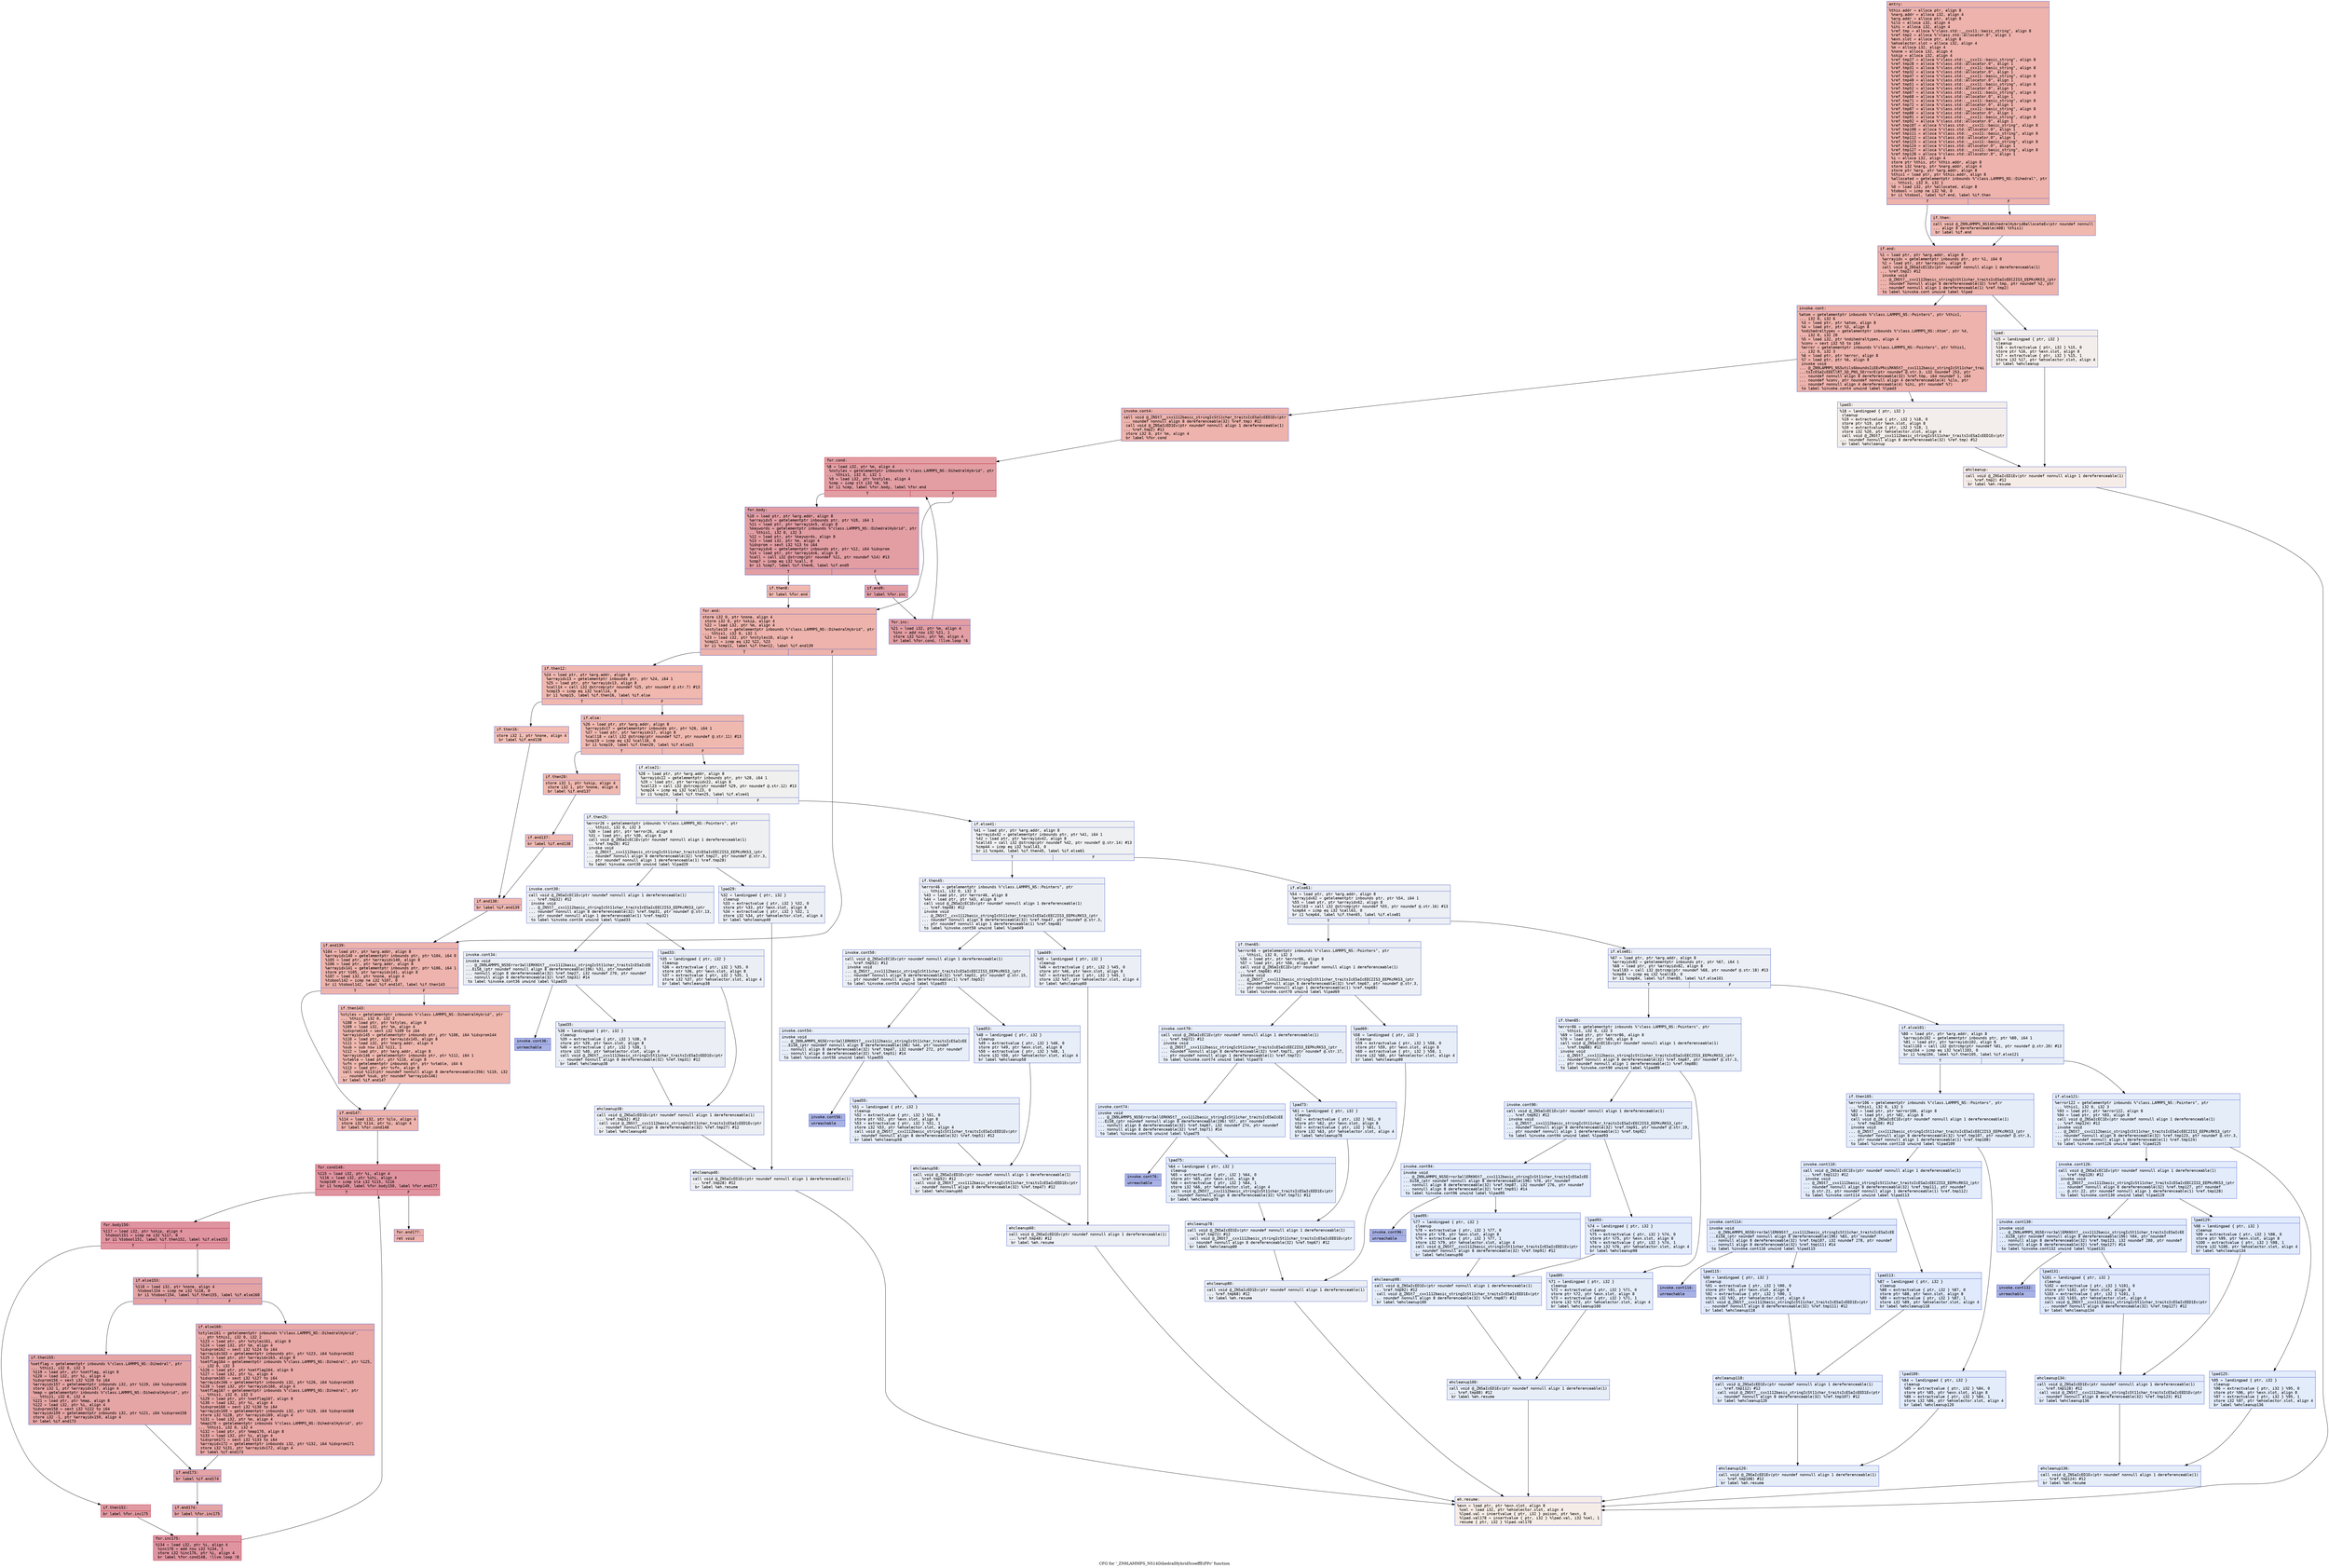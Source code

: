 digraph "CFG for '_ZN9LAMMPS_NS14DihedralHybrid5coeffEiPPc' function" {
	label="CFG for '_ZN9LAMMPS_NS14DihedralHybrid5coeffEiPPc' function";

	Node0x56273af41430 [shape=record,color="#3d50c3ff", style=filled, fillcolor="#d6524470" fontname="Courier",label="{entry:\l|  %this.addr = alloca ptr, align 8\l  %narg.addr = alloca i32, align 4\l  %arg.addr = alloca ptr, align 8\l  %ilo = alloca i32, align 4\l  %ihi = alloca i32, align 4\l  %ref.tmp = alloca %\"class.std::__cxx11::basic_string\", align 8\l  %ref.tmp2 = alloca %\"class.std::allocator.0\", align 1\l  %exn.slot = alloca ptr, align 8\l  %ehselector.slot = alloca i32, align 4\l  %m = alloca i32, align 4\l  %none = alloca i32, align 4\l  %skip = alloca i32, align 4\l  %ref.tmp27 = alloca %\"class.std::__cxx11::basic_string\", align 8\l  %ref.tmp28 = alloca %\"class.std::allocator.0\", align 1\l  %ref.tmp31 = alloca %\"class.std::__cxx11::basic_string\", align 8\l  %ref.tmp32 = alloca %\"class.std::allocator.0\", align 1\l  %ref.tmp47 = alloca %\"class.std::__cxx11::basic_string\", align 8\l  %ref.tmp48 = alloca %\"class.std::allocator.0\", align 1\l  %ref.tmp51 = alloca %\"class.std::__cxx11::basic_string\", align 8\l  %ref.tmp52 = alloca %\"class.std::allocator.0\", align 1\l  %ref.tmp67 = alloca %\"class.std::__cxx11::basic_string\", align 8\l  %ref.tmp68 = alloca %\"class.std::allocator.0\", align 1\l  %ref.tmp71 = alloca %\"class.std::__cxx11::basic_string\", align 8\l  %ref.tmp72 = alloca %\"class.std::allocator.0\", align 1\l  %ref.tmp87 = alloca %\"class.std::__cxx11::basic_string\", align 8\l  %ref.tmp88 = alloca %\"class.std::allocator.0\", align 1\l  %ref.tmp91 = alloca %\"class.std::__cxx11::basic_string\", align 8\l  %ref.tmp92 = alloca %\"class.std::allocator.0\", align 1\l  %ref.tmp107 = alloca %\"class.std::__cxx11::basic_string\", align 8\l  %ref.tmp108 = alloca %\"class.std::allocator.0\", align 1\l  %ref.tmp111 = alloca %\"class.std::__cxx11::basic_string\", align 8\l  %ref.tmp112 = alloca %\"class.std::allocator.0\", align 1\l  %ref.tmp123 = alloca %\"class.std::__cxx11::basic_string\", align 8\l  %ref.tmp124 = alloca %\"class.std::allocator.0\", align 1\l  %ref.tmp127 = alloca %\"class.std::__cxx11::basic_string\", align 8\l  %ref.tmp128 = alloca %\"class.std::allocator.0\", align 1\l  %i = alloca i32, align 4\l  store ptr %this, ptr %this.addr, align 8\l  store i32 %narg, ptr %narg.addr, align 4\l  store ptr %arg, ptr %arg.addr, align 8\l  %this1 = load ptr, ptr %this.addr, align 8\l  %allocated = getelementptr inbounds %\"class.LAMMPS_NS::Dihedral\", ptr\l... %this1, i32 0, i32 1\l  %0 = load i32, ptr %allocated, align 8\l  %tobool = icmp ne i32 %0, 0\l  br i1 %tobool, label %if.end, label %if.then\l|{<s0>T|<s1>F}}"];
	Node0x56273af41430:s0 -> Node0x56273af43370[tooltip="entry -> if.end\nProbability 62.50%" ];
	Node0x56273af41430:s1 -> Node0x56273af433e0[tooltip="entry -> if.then\nProbability 37.50%" ];
	Node0x56273af433e0 [shape=record,color="#3d50c3ff", style=filled, fillcolor="#de614d70" fontname="Courier",label="{if.then:\l|  call void @_ZN9LAMMPS_NS14DihedralHybrid8allocateEv(ptr noundef nonnull\l... align 8 dereferenceable(408) %this1)\l  br label %if.end\l}"];
	Node0x56273af433e0 -> Node0x56273af43370[tooltip="if.then -> if.end\nProbability 100.00%" ];
	Node0x56273af43370 [shape=record,color="#3d50c3ff", style=filled, fillcolor="#d6524470" fontname="Courier",label="{if.end:\l|  %1 = load ptr, ptr %arg.addr, align 8\l  %arrayidx = getelementptr inbounds ptr, ptr %1, i64 0\l  %2 = load ptr, ptr %arrayidx, align 8\l  call void @_ZNSaIcEC1Ev(ptr noundef nonnull align 1 dereferenceable(1)\l... %ref.tmp2) #12\l  invoke void\l... @_ZNSt7__cxx1112basic_stringIcSt11char_traitsIcESaIcEEC2IS3_EEPKcRKS3_(ptr\l... noundef nonnull align 8 dereferenceable(32) %ref.tmp, ptr noundef %2, ptr\l... noundef nonnull align 1 dereferenceable(1) %ref.tmp2)\l          to label %invoke.cont unwind label %lpad\l}"];
	Node0x56273af43370 -> Node0x56273af439b0[tooltip="if.end -> invoke.cont\nProbability 100.00%" ];
	Node0x56273af43370 -> Node0x56273af43a30[tooltip="if.end -> lpad\nProbability 0.00%" ];
	Node0x56273af439b0 [shape=record,color="#3d50c3ff", style=filled, fillcolor="#d6524470" fontname="Courier",label="{invoke.cont:\l|  %atom = getelementptr inbounds %\"class.LAMMPS_NS::Pointers\", ptr %this1,\l... i32 0, i32 6\l  %3 = load ptr, ptr %atom, align 8\l  %4 = load ptr, ptr %3, align 8\l  %ndihedraltypes = getelementptr inbounds %\"class.LAMMPS_NS::Atom\", ptr %4,\l... i32 0, i32 20\l  %5 = load i32, ptr %ndihedraltypes, align 4\l  %conv = sext i32 %5 to i64\l  %error = getelementptr inbounds %\"class.LAMMPS_NS::Pointers\", ptr %this1,\l... i32 0, i32 3\l  %6 = load ptr, ptr %error, align 8\l  %7 = load ptr, ptr %6, align 8\l  invoke void\l... @_ZN9LAMMPS_NS5utils6boundsIiEEvPKciRKNSt7__cxx1112basic_stringIcSt11char_trai\l...tsIcESaIcEEEllRT_SD_PNS_5ErrorE(ptr noundef @.str.3, i32 noundef 253, ptr\l... noundef nonnull align 8 dereferenceable(32) %ref.tmp, i64 noundef 1, i64\l... noundef %conv, ptr noundef nonnull align 4 dereferenceable(4) %ilo, ptr\l... noundef nonnull align 4 dereferenceable(4) %ihi, ptr noundef %7)\l          to label %invoke.cont4 unwind label %lpad3\l}"];
	Node0x56273af439b0 -> Node0x56273af43960[tooltip="invoke.cont -> invoke.cont4\nProbability 100.00%" ];
	Node0x56273af439b0 -> Node0x56273af44590[tooltip="invoke.cont -> lpad3\nProbability 0.00%" ];
	Node0x56273af43960 [shape=record,color="#3d50c3ff", style=filled, fillcolor="#d6524470" fontname="Courier",label="{invoke.cont4:\l|  call void @_ZNSt7__cxx1112basic_stringIcSt11char_traitsIcESaIcEED1Ev(ptr\l... noundef nonnull align 8 dereferenceable(32) %ref.tmp) #12\l  call void @_ZNSaIcED1Ev(ptr noundef nonnull align 1 dereferenceable(1)\l... %ref.tmp2) #12\l  store i32 0, ptr %m, align 4\l  br label %for.cond\l}"];
	Node0x56273af43960 -> Node0x56273af44cb0[tooltip="invoke.cont4 -> for.cond\nProbability 100.00%" ];
	Node0x56273af44cb0 [shape=record,color="#b70d28ff", style=filled, fillcolor="#be242e70" fontname="Courier",label="{for.cond:\l|  %8 = load i32, ptr %m, align 4\l  %nstyles = getelementptr inbounds %\"class.LAMMPS_NS::DihedralHybrid\", ptr\l... %this1, i32 0, i32 1\l  %9 = load i32, ptr %nstyles, align 4\l  %cmp = icmp slt i32 %8, %9\l  br i1 %cmp, label %for.body, label %for.end\l|{<s0>T|<s1>F}}"];
	Node0x56273af44cb0:s0 -> Node0x56273af44ed0[tooltip="for.cond -> for.body\nProbability 96.88%" ];
	Node0x56273af44cb0:s1 -> Node0x56273af44f50[tooltip="for.cond -> for.end\nProbability 3.12%" ];
	Node0x56273af44ed0 [shape=record,color="#3d50c3ff", style=filled, fillcolor="#be242e70" fontname="Courier",label="{for.body:\l|  %10 = load ptr, ptr %arg.addr, align 8\l  %arrayidx5 = getelementptr inbounds ptr, ptr %10, i64 1\l  %11 = load ptr, ptr %arrayidx5, align 8\l  %keywords = getelementptr inbounds %\"class.LAMMPS_NS::DihedralHybrid\", ptr\l... %this1, i32 0, i32 3\l  %12 = load ptr, ptr %keywords, align 8\l  %13 = load i32, ptr %m, align 4\l  %idxprom = sext i32 %13 to i64\l  %arrayidx6 = getelementptr inbounds ptr, ptr %12, i64 %idxprom\l  %14 = load ptr, ptr %arrayidx6, align 8\l  %call = call i32 @strcmp(ptr noundef %11, ptr noundef %14) #13\l  %cmp7 = icmp eq i32 %call, 0\l  br i1 %cmp7, label %if.then8, label %if.end9\l|{<s0>T|<s1>F}}"];
	Node0x56273af44ed0:s0 -> Node0x56273af45810[tooltip="for.body -> if.then8\nProbability 3.12%" ];
	Node0x56273af44ed0:s1 -> Node0x56273af45890[tooltip="for.body -> if.end9\nProbability 96.88%" ];
	Node0x56273af45810 [shape=record,color="#3d50c3ff", style=filled, fillcolor="#dc5d4a70" fontname="Courier",label="{if.then8:\l|  br label %for.end\l}"];
	Node0x56273af45810 -> Node0x56273af44f50[tooltip="if.then8 -> for.end\nProbability 100.00%" ];
	Node0x56273af43a30 [shape=record,color="#3d50c3ff", style=filled, fillcolor="#e5d8d170" fontname="Courier",label="{lpad:\l|  %15 = landingpad \{ ptr, i32 \}\l          cleanup\l  %16 = extractvalue \{ ptr, i32 \} %15, 0\l  store ptr %16, ptr %exn.slot, align 8\l  %17 = extractvalue \{ ptr, i32 \} %15, 1\l  store i32 %17, ptr %ehselector.slot, align 4\l  br label %ehcleanup\l}"];
	Node0x56273af43a30 -> Node0x56273af45d30[tooltip="lpad -> ehcleanup\nProbability 100.00%" ];
	Node0x56273af44590 [shape=record,color="#3d50c3ff", style=filled, fillcolor="#e5d8d170" fontname="Courier",label="{lpad3:\l|  %18 = landingpad \{ ptr, i32 \}\l          cleanup\l  %19 = extractvalue \{ ptr, i32 \} %18, 0\l  store ptr %19, ptr %exn.slot, align 8\l  %20 = extractvalue \{ ptr, i32 \} %18, 1\l  store i32 %20, ptr %ehselector.slot, align 4\l  call void @_ZNSt7__cxx1112basic_stringIcSt11char_traitsIcESaIcEED1Ev(ptr\l... noundef nonnull align 8 dereferenceable(32) %ref.tmp) #12\l  br label %ehcleanup\l}"];
	Node0x56273af44590 -> Node0x56273af45d30[tooltip="lpad3 -> ehcleanup\nProbability 100.00%" ];
	Node0x56273af45d30 [shape=record,color="#3d50c3ff", style=filled, fillcolor="#ead5c970" fontname="Courier",label="{ehcleanup:\l|  call void @_ZNSaIcED1Ev(ptr noundef nonnull align 1 dereferenceable(1)\l... %ref.tmp2) #12\l  br label %eh.resume\l}"];
	Node0x56273af45d30 -> Node0x56273af46350[tooltip="ehcleanup -> eh.resume\nProbability 100.00%" ];
	Node0x56273af45890 [shape=record,color="#3d50c3ff", style=filled, fillcolor="#be242e70" fontname="Courier",label="{if.end9:\l|  br label %for.inc\l}"];
	Node0x56273af45890 -> Node0x56273af46410[tooltip="if.end9 -> for.inc\nProbability 100.00%" ];
	Node0x56273af46410 [shape=record,color="#3d50c3ff", style=filled, fillcolor="#be242e70" fontname="Courier",label="{for.inc:\l|  %21 = load i32, ptr %m, align 4\l  %inc = add nsw i32 %21, 1\l  store i32 %inc, ptr %m, align 4\l  br label %for.cond, !llvm.loop !6\l}"];
	Node0x56273af46410 -> Node0x56273af44cb0[tooltip="for.inc -> for.cond\nProbability 100.00%" ];
	Node0x56273af44f50 [shape=record,color="#3d50c3ff", style=filled, fillcolor="#d6524470" fontname="Courier",label="{for.end:\l|  store i32 0, ptr %none, align 4\l  store i32 0, ptr %skip, align 4\l  %22 = load i32, ptr %m, align 4\l  %nstyles10 = getelementptr inbounds %\"class.LAMMPS_NS::DihedralHybrid\", ptr\l... %this1, i32 0, i32 1\l  %23 = load i32, ptr %nstyles10, align 4\l  %cmp11 = icmp eq i32 %22, %23\l  br i1 %cmp11, label %if.then12, label %if.end139\l|{<s0>T|<s1>F}}"];
	Node0x56273af44f50:s0 -> Node0x56273af46b80[tooltip="for.end -> if.then12\nProbability 50.00%" ];
	Node0x56273af44f50:s1 -> Node0x56273af46c00[tooltip="for.end -> if.end139\nProbability 50.00%" ];
	Node0x56273af46b80 [shape=record,color="#3d50c3ff", style=filled, fillcolor="#dc5d4a70" fontname="Courier",label="{if.then12:\l|  %24 = load ptr, ptr %arg.addr, align 8\l  %arrayidx13 = getelementptr inbounds ptr, ptr %24, i64 1\l  %25 = load ptr, ptr %arrayidx13, align 8\l  %call14 = call i32 @strcmp(ptr noundef %25, ptr noundef @.str.7) #13\l  %cmp15 = icmp eq i32 %call14, 0\l  br i1 %cmp15, label %if.then16, label %if.else\l|{<s0>T|<s1>F}}"];
	Node0x56273af46b80:s0 -> Node0x56273af47100[tooltip="if.then12 -> if.then16\nProbability 37.50%" ];
	Node0x56273af46b80:s1 -> Node0x56273af47180[tooltip="if.then12 -> if.else\nProbability 62.50%" ];
	Node0x56273af47100 [shape=record,color="#3d50c3ff", style=filled, fillcolor="#e36c5570" fontname="Courier",label="{if.then16:\l|  store i32 1, ptr %none, align 4\l  br label %if.end138\l}"];
	Node0x56273af47100 -> Node0x56273af473a0[tooltip="if.then16 -> if.end138\nProbability 100.00%" ];
	Node0x56273af47180 [shape=record,color="#3d50c3ff", style=filled, fillcolor="#de614d70" fontname="Courier",label="{if.else:\l|  %26 = load ptr, ptr %arg.addr, align 8\l  %arrayidx17 = getelementptr inbounds ptr, ptr %26, i64 1\l  %27 = load ptr, ptr %arrayidx17, align 8\l  %call18 = call i32 @strcmp(ptr noundef %27, ptr noundef @.str.11) #13\l  %cmp19 = icmp eq i32 %call18, 0\l  br i1 %cmp19, label %if.then20, label %if.else21\l|{<s0>T|<s1>F}}"];
	Node0x56273af47180:s0 -> Node0x56273af47860[tooltip="if.else -> if.then20\nProbability 100.00%" ];
	Node0x56273af47180:s1 -> Node0x56273af478e0[tooltip="if.else -> if.else21\nProbability 0.00%" ];
	Node0x56273af47860 [shape=record,color="#3d50c3ff", style=filled, fillcolor="#de614d70" fontname="Courier",label="{if.then20:\l|  store i32 1, ptr %skip, align 4\l  store i32 1, ptr %none, align 4\l  br label %if.end137\l}"];
	Node0x56273af47860 -> Node0x56273af47bb0[tooltip="if.then20 -> if.end137\nProbability 100.00%" ];
	Node0x56273af478e0 [shape=record,color="#3d50c3ff", style=filled, fillcolor="#dedcdb70" fontname="Courier",label="{if.else21:\l|  %28 = load ptr, ptr %arg.addr, align 8\l  %arrayidx22 = getelementptr inbounds ptr, ptr %28, i64 1\l  %29 = load ptr, ptr %arrayidx22, align 8\l  %call23 = call i32 @strcmp(ptr noundef %29, ptr noundef @.str.12) #13\l  %cmp24 = icmp eq i32 %call23, 0\l  br i1 %cmp24, label %if.then25, label %if.else41\l|{<s0>T|<s1>F}}"];
	Node0x56273af478e0:s0 -> Node0x56273af48070[tooltip="if.else21 -> if.then25\nProbability 50.00%" ];
	Node0x56273af478e0:s1 -> Node0x56273af480f0[tooltip="if.else21 -> if.else41\nProbability 50.00%" ];
	Node0x56273af48070 [shape=record,color="#3d50c3ff", style=filled, fillcolor="#d9dce170" fontname="Courier",label="{if.then25:\l|  %error26 = getelementptr inbounds %\"class.LAMMPS_NS::Pointers\", ptr\l... %this1, i32 0, i32 3\l  %30 = load ptr, ptr %error26, align 8\l  %31 = load ptr, ptr %30, align 8\l  call void @_ZNSaIcEC1Ev(ptr noundef nonnull align 1 dereferenceable(1)\l... %ref.tmp28) #12\l  invoke void\l... @_ZNSt7__cxx1112basic_stringIcSt11char_traitsIcESaIcEEC2IS3_EEPKcRKS3_(ptr\l... noundef nonnull align 8 dereferenceable(32) %ref.tmp27, ptr noundef @.str.3,\l... ptr noundef nonnull align 1 dereferenceable(1) %ref.tmp28)\l          to label %invoke.cont30 unwind label %lpad29\l}"];
	Node0x56273af48070 -> Node0x56273af485e0[tooltip="if.then25 -> invoke.cont30\nProbability 50.00%" ];
	Node0x56273af48070 -> Node0x56273af48660[tooltip="if.then25 -> lpad29\nProbability 50.00%" ];
	Node0x56273af485e0 [shape=record,color="#3d50c3ff", style=filled, fillcolor="#d4dbe670" fontname="Courier",label="{invoke.cont30:\l|  call void @_ZNSaIcEC1Ev(ptr noundef nonnull align 1 dereferenceable(1)\l... %ref.tmp32) #12\l  invoke void\l... @_ZNSt7__cxx1112basic_stringIcSt11char_traitsIcESaIcEEC2IS3_EEPKcRKS3_(ptr\l... noundef nonnull align 8 dereferenceable(32) %ref.tmp31, ptr noundef @.str.13,\l... ptr noundef nonnull align 1 dereferenceable(1) %ref.tmp32)\l          to label %invoke.cont34 unwind label %lpad33\l}"];
	Node0x56273af485e0 -> Node0x56273af489e0[tooltip="invoke.cont30 -> invoke.cont34\nProbability 50.00%" ];
	Node0x56273af485e0 -> Node0x56273af43a80[tooltip="invoke.cont30 -> lpad33\nProbability 50.00%" ];
	Node0x56273af489e0 [shape=record,color="#3d50c3ff", style=filled, fillcolor="#d1dae970" fontname="Courier",label="{invoke.cont34:\l|  invoke void\l... @_ZN9LAMMPS_NS5Error3allERKNSt7__cxx1112basic_stringIcSt11char_traitsIcESaIcEE\l...EiS8_(ptr noundef nonnull align 8 dereferenceable(196) %31, ptr noundef\l... nonnull align 8 dereferenceable(32) %ref.tmp27, i32 noundef 270, ptr noundef\l... nonnull align 8 dereferenceable(32) %ref.tmp31) #14\l          to label %invoke.cont36 unwind label %lpad35\l}"];
	Node0x56273af489e0 -> Node0x56273af48990[tooltip="invoke.cont34 -> invoke.cont36\nProbability 0.00%" ];
	Node0x56273af489e0 -> Node0x56273af43da0[tooltip="invoke.cont34 -> lpad35\nProbability 100.00%" ];
	Node0x56273af48990 [shape=record,color="#3d50c3ff", style=filled, fillcolor="#3d50c370" fontname="Courier",label="{invoke.cont36:\l|  unreachable\l}"];
	Node0x56273af48660 [shape=record,color="#3d50c3ff", style=filled, fillcolor="#d4dbe670" fontname="Courier",label="{lpad29:\l|  %32 = landingpad \{ ptr, i32 \}\l          cleanup\l  %33 = extractvalue \{ ptr, i32 \} %32, 0\l  store ptr %33, ptr %exn.slot, align 8\l  %34 = extractvalue \{ ptr, i32 \} %32, 1\l  store i32 %34, ptr %ehselector.slot, align 4\l  br label %ehcleanup40\l}"];
	Node0x56273af48660 -> Node0x56273af49950[tooltip="lpad29 -> ehcleanup40\nProbability 100.00%" ];
	Node0x56273af43a80 [shape=record,color="#3d50c3ff", style=filled, fillcolor="#d1dae970" fontname="Courier",label="{lpad33:\l|  %35 = landingpad \{ ptr, i32 \}\l          cleanup\l  %36 = extractvalue \{ ptr, i32 \} %35, 0\l  store ptr %36, ptr %exn.slot, align 8\l  %37 = extractvalue \{ ptr, i32 \} %35, 1\l  store i32 %37, ptr %ehselector.slot, align 4\l  br label %ehcleanup38\l}"];
	Node0x56273af43a80 -> Node0x56273af49c70[tooltip="lpad33 -> ehcleanup38\nProbability 100.00%" ];
	Node0x56273af43da0 [shape=record,color="#3d50c3ff", style=filled, fillcolor="#d1dae970" fontname="Courier",label="{lpad35:\l|  %38 = landingpad \{ ptr, i32 \}\l          cleanup\l  %39 = extractvalue \{ ptr, i32 \} %38, 0\l  store ptr %39, ptr %exn.slot, align 8\l  %40 = extractvalue \{ ptr, i32 \} %38, 1\l  store i32 %40, ptr %ehselector.slot, align 4\l  call void @_ZNSt7__cxx1112basic_stringIcSt11char_traitsIcESaIcEED1Ev(ptr\l... noundef nonnull align 8 dereferenceable(32) %ref.tmp31) #12\l  br label %ehcleanup38\l}"];
	Node0x56273af43da0 -> Node0x56273af49c70[tooltip="lpad35 -> ehcleanup38\nProbability 100.00%" ];
	Node0x56273af49c70 [shape=record,color="#3d50c3ff", style=filled, fillcolor="#d4dbe670" fontname="Courier",label="{ehcleanup38:\l|  call void @_ZNSaIcED1Ev(ptr noundef nonnull align 1 dereferenceable(1)\l... %ref.tmp32) #12\l  call void @_ZNSt7__cxx1112basic_stringIcSt11char_traitsIcESaIcEED1Ev(ptr\l... noundef nonnull align 8 dereferenceable(32) %ref.tmp27) #12\l  br label %ehcleanup40\l}"];
	Node0x56273af49c70 -> Node0x56273af49950[tooltip="ehcleanup38 -> ehcleanup40\nProbability 100.00%" ];
	Node0x56273af49950 [shape=record,color="#3d50c3ff", style=filled, fillcolor="#d9dce170" fontname="Courier",label="{ehcleanup40:\l|  call void @_ZNSaIcED1Ev(ptr noundef nonnull align 1 dereferenceable(1)\l... %ref.tmp28) #12\l  br label %eh.resume\l}"];
	Node0x56273af49950 -> Node0x56273af46350[tooltip="ehcleanup40 -> eh.resume\nProbability 100.00%" ];
	Node0x56273af480f0 [shape=record,color="#3d50c3ff", style=filled, fillcolor="#d9dce170" fontname="Courier",label="{if.else41:\l|  %41 = load ptr, ptr %arg.addr, align 8\l  %arrayidx42 = getelementptr inbounds ptr, ptr %41, i64 1\l  %42 = load ptr, ptr %arrayidx42, align 8\l  %call43 = call i32 @strcmp(ptr noundef %42, ptr noundef @.str.14) #13\l  %cmp44 = icmp eq i32 %call43, 0\l  br i1 %cmp44, label %if.then45, label %if.else61\l|{<s0>T|<s1>F}}"];
	Node0x56273af480f0:s0 -> Node0x56273af4a940[tooltip="if.else41 -> if.then45\nProbability 50.00%" ];
	Node0x56273af480f0:s1 -> Node0x56273af4a9c0[tooltip="if.else41 -> if.else61\nProbability 50.00%" ];
	Node0x56273af4a940 [shape=record,color="#3d50c3ff", style=filled, fillcolor="#d4dbe670" fontname="Courier",label="{if.then45:\l|  %error46 = getelementptr inbounds %\"class.LAMMPS_NS::Pointers\", ptr\l... %this1, i32 0, i32 3\l  %43 = load ptr, ptr %error46, align 8\l  %44 = load ptr, ptr %43, align 8\l  call void @_ZNSaIcEC1Ev(ptr noundef nonnull align 1 dereferenceable(1)\l... %ref.tmp48) #12\l  invoke void\l... @_ZNSt7__cxx1112basic_stringIcSt11char_traitsIcESaIcEEC2IS3_EEPKcRKS3_(ptr\l... noundef nonnull align 8 dereferenceable(32) %ref.tmp47, ptr noundef @.str.3,\l... ptr noundef nonnull align 1 dereferenceable(1) %ref.tmp48)\l          to label %invoke.cont50 unwind label %lpad49\l}"];
	Node0x56273af4a940 -> Node0x56273af4ae50[tooltip="if.then45 -> invoke.cont50\nProbability 50.00%" ];
	Node0x56273af4a940 -> Node0x56273af4aed0[tooltip="if.then45 -> lpad49\nProbability 50.00%" ];
	Node0x56273af4ae50 [shape=record,color="#3d50c3ff", style=filled, fillcolor="#d1dae970" fontname="Courier",label="{invoke.cont50:\l|  call void @_ZNSaIcEC1Ev(ptr noundef nonnull align 1 dereferenceable(1)\l... %ref.tmp52) #12\l  invoke void\l... @_ZNSt7__cxx1112basic_stringIcSt11char_traitsIcESaIcEEC2IS3_EEPKcRKS3_(ptr\l... noundef nonnull align 8 dereferenceable(32) %ref.tmp51, ptr noundef @.str.15,\l... ptr noundef nonnull align 1 dereferenceable(1) %ref.tmp52)\l          to label %invoke.cont54 unwind label %lpad53\l}"];
	Node0x56273af4ae50 -> Node0x56273af4b1f0[tooltip="invoke.cont50 -> invoke.cont54\nProbability 50.00%" ];
	Node0x56273af4ae50 -> Node0x56273af4b240[tooltip="invoke.cont50 -> lpad53\nProbability 50.00%" ];
	Node0x56273af4b1f0 [shape=record,color="#3d50c3ff", style=filled, fillcolor="#cbd8ee70" fontname="Courier",label="{invoke.cont54:\l|  invoke void\l... @_ZN9LAMMPS_NS5Error3allERKNSt7__cxx1112basic_stringIcSt11char_traitsIcESaIcEE\l...EiS8_(ptr noundef nonnull align 8 dereferenceable(196) %44, ptr noundef\l... nonnull align 8 dereferenceable(32) %ref.tmp47, i32 noundef 272, ptr noundef\l... nonnull align 8 dereferenceable(32) %ref.tmp51) #14\l          to label %invoke.cont56 unwind label %lpad55\l}"];
	Node0x56273af4b1f0 -> Node0x56273af4b1a0[tooltip="invoke.cont54 -> invoke.cont56\nProbability 0.00%" ];
	Node0x56273af4b1f0 -> Node0x56273af4b500[tooltip="invoke.cont54 -> lpad55\nProbability 100.00%" ];
	Node0x56273af4b1a0 [shape=record,color="#3d50c3ff", style=filled, fillcolor="#3d50c370" fontname="Courier",label="{invoke.cont56:\l|  unreachable\l}"];
	Node0x56273af4aed0 [shape=record,color="#3d50c3ff", style=filled, fillcolor="#d1dae970" fontname="Courier",label="{lpad49:\l|  %45 = landingpad \{ ptr, i32 \}\l          cleanup\l  %46 = extractvalue \{ ptr, i32 \} %45, 0\l  store ptr %46, ptr %exn.slot, align 8\l  %47 = extractvalue \{ ptr, i32 \} %45, 1\l  store i32 %47, ptr %ehselector.slot, align 4\l  br label %ehcleanup60\l}"];
	Node0x56273af4aed0 -> Node0x56273af4c2d0[tooltip="lpad49 -> ehcleanup60\nProbability 100.00%" ];
	Node0x56273af4b240 [shape=record,color="#3d50c3ff", style=filled, fillcolor="#cbd8ee70" fontname="Courier",label="{lpad53:\l|  %48 = landingpad \{ ptr, i32 \}\l          cleanup\l  %49 = extractvalue \{ ptr, i32 \} %48, 0\l  store ptr %49, ptr %exn.slot, align 8\l  %50 = extractvalue \{ ptr, i32 \} %48, 1\l  store i32 %50, ptr %ehselector.slot, align 4\l  br label %ehcleanup58\l}"];
	Node0x56273af4b240 -> Node0x56273af4c620[tooltip="lpad53 -> ehcleanup58\nProbability 100.00%" ];
	Node0x56273af4b500 [shape=record,color="#3d50c3ff", style=filled, fillcolor="#cbd8ee70" fontname="Courier",label="{lpad55:\l|  %51 = landingpad \{ ptr, i32 \}\l          cleanup\l  %52 = extractvalue \{ ptr, i32 \} %51, 0\l  store ptr %52, ptr %exn.slot, align 8\l  %53 = extractvalue \{ ptr, i32 \} %51, 1\l  store i32 %53, ptr %ehselector.slot, align 4\l  call void @_ZNSt7__cxx1112basic_stringIcSt11char_traitsIcESaIcEED1Ev(ptr\l... noundef nonnull align 8 dereferenceable(32) %ref.tmp51) #12\l  br label %ehcleanup58\l}"];
	Node0x56273af4b500 -> Node0x56273af4c620[tooltip="lpad55 -> ehcleanup58\nProbability 100.00%" ];
	Node0x56273af4c620 [shape=record,color="#3d50c3ff", style=filled, fillcolor="#d1dae970" fontname="Courier",label="{ehcleanup58:\l|  call void @_ZNSaIcED1Ev(ptr noundef nonnull align 1 dereferenceable(1)\l... %ref.tmp52) #12\l  call void @_ZNSt7__cxx1112basic_stringIcSt11char_traitsIcESaIcEED1Ev(ptr\l... noundef nonnull align 8 dereferenceable(32) %ref.tmp47) #12\l  br label %ehcleanup60\l}"];
	Node0x56273af4c620 -> Node0x56273af4c2d0[tooltip="ehcleanup58 -> ehcleanup60\nProbability 100.00%" ];
	Node0x56273af4c2d0 [shape=record,color="#3d50c3ff", style=filled, fillcolor="#d4dbe670" fontname="Courier",label="{ehcleanup60:\l|  call void @_ZNSaIcED1Ev(ptr noundef nonnull align 1 dereferenceable(1)\l... %ref.tmp48) #12\l  br label %eh.resume\l}"];
	Node0x56273af4c2d0 -> Node0x56273af46350[tooltip="ehcleanup60 -> eh.resume\nProbability 100.00%" ];
	Node0x56273af4a9c0 [shape=record,color="#3d50c3ff", style=filled, fillcolor="#d4dbe670" fontname="Courier",label="{if.else61:\l|  %54 = load ptr, ptr %arg.addr, align 8\l  %arrayidx62 = getelementptr inbounds ptr, ptr %54, i64 1\l  %55 = load ptr, ptr %arrayidx62, align 8\l  %call63 = call i32 @strcmp(ptr noundef %55, ptr noundef @.str.16) #13\l  %cmp64 = icmp eq i32 %call63, 0\l  br i1 %cmp64, label %if.then65, label %if.else81\l|{<s0>T|<s1>F}}"];
	Node0x56273af4a9c0:s0 -> Node0x56273af4d2c0[tooltip="if.else61 -> if.then65\nProbability 50.00%" ];
	Node0x56273af4a9c0:s1 -> Node0x56273af4d340[tooltip="if.else61 -> if.else81\nProbability 50.00%" ];
	Node0x56273af4d2c0 [shape=record,color="#3d50c3ff", style=filled, fillcolor="#d1dae970" fontname="Courier",label="{if.then65:\l|  %error66 = getelementptr inbounds %\"class.LAMMPS_NS::Pointers\", ptr\l... %this1, i32 0, i32 3\l  %56 = load ptr, ptr %error66, align 8\l  %57 = load ptr, ptr %56, align 8\l  call void @_ZNSaIcEC1Ev(ptr noundef nonnull align 1 dereferenceable(1)\l... %ref.tmp68) #12\l  invoke void\l... @_ZNSt7__cxx1112basic_stringIcSt11char_traitsIcESaIcEEC2IS3_EEPKcRKS3_(ptr\l... noundef nonnull align 8 dereferenceable(32) %ref.tmp67, ptr noundef @.str.3,\l... ptr noundef nonnull align 1 dereferenceable(1) %ref.tmp68)\l          to label %invoke.cont70 unwind label %lpad69\l}"];
	Node0x56273af4d2c0 -> Node0x56273af4d7d0[tooltip="if.then65 -> invoke.cont70\nProbability 50.00%" ];
	Node0x56273af4d2c0 -> Node0x56273af4d850[tooltip="if.then65 -> lpad69\nProbability 50.00%" ];
	Node0x56273af4d7d0 [shape=record,color="#3d50c3ff", style=filled, fillcolor="#cbd8ee70" fontname="Courier",label="{invoke.cont70:\l|  call void @_ZNSaIcEC1Ev(ptr noundef nonnull align 1 dereferenceable(1)\l... %ref.tmp72) #12\l  invoke void\l... @_ZNSt7__cxx1112basic_stringIcSt11char_traitsIcESaIcEEC2IS3_EEPKcRKS3_(ptr\l... noundef nonnull align 8 dereferenceable(32) %ref.tmp71, ptr noundef @.str.17,\l... ptr noundef nonnull align 1 dereferenceable(1) %ref.tmp72)\l          to label %invoke.cont74 unwind label %lpad73\l}"];
	Node0x56273af4d7d0 -> Node0x56273af4db70[tooltip="invoke.cont70 -> invoke.cont74\nProbability 50.00%" ];
	Node0x56273af4d7d0 -> Node0x56273af4dbc0[tooltip="invoke.cont70 -> lpad73\nProbability 50.00%" ];
	Node0x56273af4db70 [shape=record,color="#3d50c3ff", style=filled, fillcolor="#c5d6f270" fontname="Courier",label="{invoke.cont74:\l|  invoke void\l... @_ZN9LAMMPS_NS5Error3allERKNSt7__cxx1112basic_stringIcSt11char_traitsIcESaIcEE\l...EiS8_(ptr noundef nonnull align 8 dereferenceable(196) %57, ptr noundef\l... nonnull align 8 dereferenceable(32) %ref.tmp67, i32 noundef 274, ptr noundef\l... nonnull align 8 dereferenceable(32) %ref.tmp71) #14\l          to label %invoke.cont76 unwind label %lpad75\l}"];
	Node0x56273af4db70 -> Node0x56273af4db20[tooltip="invoke.cont74 -> invoke.cont76\nProbability 0.00%" ];
	Node0x56273af4db70 -> Node0x56273af4de80[tooltip="invoke.cont74 -> lpad75\nProbability 100.00%" ];
	Node0x56273af4db20 [shape=record,color="#3d50c3ff", style=filled, fillcolor="#3d50c370" fontname="Courier",label="{invoke.cont76:\l|  unreachable\l}"];
	Node0x56273af4d850 [shape=record,color="#3d50c3ff", style=filled, fillcolor="#cbd8ee70" fontname="Courier",label="{lpad69:\l|  %58 = landingpad \{ ptr, i32 \}\l          cleanup\l  %59 = extractvalue \{ ptr, i32 \} %58, 0\l  store ptr %59, ptr %exn.slot, align 8\l  %60 = extractvalue \{ ptr, i32 \} %58, 1\l  store i32 %60, ptr %ehselector.slot, align 4\l  br label %ehcleanup80\l}"];
	Node0x56273af4d850 -> Node0x56273af4e440[tooltip="lpad69 -> ehcleanup80\nProbability 100.00%" ];
	Node0x56273af4dbc0 [shape=record,color="#3d50c3ff", style=filled, fillcolor="#c5d6f270" fontname="Courier",label="{lpad73:\l|  %61 = landingpad \{ ptr, i32 \}\l          cleanup\l  %62 = extractvalue \{ ptr, i32 \} %61, 0\l  store ptr %62, ptr %exn.slot, align 8\l  %63 = extractvalue \{ ptr, i32 \} %61, 1\l  store i32 %63, ptr %ehselector.slot, align 4\l  br label %ehcleanup78\l}"];
	Node0x56273af4dbc0 -> Node0x56273af4e790[tooltip="lpad73 -> ehcleanup78\nProbability 100.00%" ];
	Node0x56273af4de80 [shape=record,color="#3d50c3ff", style=filled, fillcolor="#c5d6f270" fontname="Courier",label="{lpad75:\l|  %64 = landingpad \{ ptr, i32 \}\l          cleanup\l  %65 = extractvalue \{ ptr, i32 \} %64, 0\l  store ptr %65, ptr %exn.slot, align 8\l  %66 = extractvalue \{ ptr, i32 \} %64, 1\l  store i32 %66, ptr %ehselector.slot, align 4\l  call void @_ZNSt7__cxx1112basic_stringIcSt11char_traitsIcESaIcEED1Ev(ptr\l... noundef nonnull align 8 dereferenceable(32) %ref.tmp71) #12\l  br label %ehcleanup78\l}"];
	Node0x56273af4de80 -> Node0x56273af4e790[tooltip="lpad75 -> ehcleanup78\nProbability 100.00%" ];
	Node0x56273af4e790 [shape=record,color="#3d50c3ff", style=filled, fillcolor="#cbd8ee70" fontname="Courier",label="{ehcleanup78:\l|  call void @_ZNSaIcED1Ev(ptr noundef nonnull align 1 dereferenceable(1)\l... %ref.tmp72) #12\l  call void @_ZNSt7__cxx1112basic_stringIcSt11char_traitsIcESaIcEED1Ev(ptr\l... noundef nonnull align 8 dereferenceable(32) %ref.tmp67) #12\l  br label %ehcleanup80\l}"];
	Node0x56273af4e790 -> Node0x56273af4e440[tooltip="ehcleanup78 -> ehcleanup80\nProbability 100.00%" ];
	Node0x56273af4e440 [shape=record,color="#3d50c3ff", style=filled, fillcolor="#d1dae970" fontname="Courier",label="{ehcleanup80:\l|  call void @_ZNSaIcED1Ev(ptr noundef nonnull align 1 dereferenceable(1)\l... %ref.tmp68) #12\l  br label %eh.resume\l}"];
	Node0x56273af4e440 -> Node0x56273af46350[tooltip="ehcleanup80 -> eh.resume\nProbability 100.00%" ];
	Node0x56273af4d340 [shape=record,color="#3d50c3ff", style=filled, fillcolor="#d1dae970" fontname="Courier",label="{if.else81:\l|  %67 = load ptr, ptr %arg.addr, align 8\l  %arrayidx82 = getelementptr inbounds ptr, ptr %67, i64 1\l  %68 = load ptr, ptr %arrayidx82, align 8\l  %call83 = call i32 @strcmp(ptr noundef %68, ptr noundef @.str.18) #13\l  %cmp84 = icmp eq i32 %call83, 0\l  br i1 %cmp84, label %if.then85, label %if.else101\l|{<s0>T|<s1>F}}"];
	Node0x56273af4d340:s0 -> Node0x56273af4f430[tooltip="if.else81 -> if.then85\nProbability 50.00%" ];
	Node0x56273af4d340:s1 -> Node0x56273af4f4b0[tooltip="if.else81 -> if.else101\nProbability 50.00%" ];
	Node0x56273af4f430 [shape=record,color="#3d50c3ff", style=filled, fillcolor="#cbd8ee70" fontname="Courier",label="{if.then85:\l|  %error86 = getelementptr inbounds %\"class.LAMMPS_NS::Pointers\", ptr\l... %this1, i32 0, i32 3\l  %69 = load ptr, ptr %error86, align 8\l  %70 = load ptr, ptr %69, align 8\l  call void @_ZNSaIcEC1Ev(ptr noundef nonnull align 1 dereferenceable(1)\l... %ref.tmp88) #12\l  invoke void\l... @_ZNSt7__cxx1112basic_stringIcSt11char_traitsIcESaIcEEC2IS3_EEPKcRKS3_(ptr\l... noundef nonnull align 8 dereferenceable(32) %ref.tmp87, ptr noundef @.str.3,\l... ptr noundef nonnull align 1 dereferenceable(1) %ref.tmp88)\l          to label %invoke.cont90 unwind label %lpad89\l}"];
	Node0x56273af4f430 -> Node0x56273af4f940[tooltip="if.then85 -> invoke.cont90\nProbability 50.00%" ];
	Node0x56273af4f430 -> Node0x56273af4f9c0[tooltip="if.then85 -> lpad89\nProbability 50.00%" ];
	Node0x56273af4f940 [shape=record,color="#3d50c3ff", style=filled, fillcolor="#c5d6f270" fontname="Courier",label="{invoke.cont90:\l|  call void @_ZNSaIcEC1Ev(ptr noundef nonnull align 1 dereferenceable(1)\l... %ref.tmp92) #12\l  invoke void\l... @_ZNSt7__cxx1112basic_stringIcSt11char_traitsIcESaIcEEC2IS3_EEPKcRKS3_(ptr\l... noundef nonnull align 8 dereferenceable(32) %ref.tmp91, ptr noundef @.str.19,\l... ptr noundef nonnull align 1 dereferenceable(1) %ref.tmp92)\l          to label %invoke.cont94 unwind label %lpad93\l}"];
	Node0x56273af4f940 -> Node0x56273af4fce0[tooltip="invoke.cont90 -> invoke.cont94\nProbability 50.00%" ];
	Node0x56273af4f940 -> Node0x56273af4fd30[tooltip="invoke.cont90 -> lpad93\nProbability 50.00%" ];
	Node0x56273af4fce0 [shape=record,color="#3d50c3ff", style=filled, fillcolor="#bfd3f670" fontname="Courier",label="{invoke.cont94:\l|  invoke void\l... @_ZN9LAMMPS_NS5Error3allERKNSt7__cxx1112basic_stringIcSt11char_traitsIcESaIcEE\l...EiS8_(ptr noundef nonnull align 8 dereferenceable(196) %70, ptr noundef\l... nonnull align 8 dereferenceable(32) %ref.tmp87, i32 noundef 276, ptr noundef\l... nonnull align 8 dereferenceable(32) %ref.tmp91) #14\l          to label %invoke.cont96 unwind label %lpad95\l}"];
	Node0x56273af4fce0 -> Node0x56273af4fc90[tooltip="invoke.cont94 -> invoke.cont96\nProbability 0.00%" ];
	Node0x56273af4fce0 -> Node0x56273af4fff0[tooltip="invoke.cont94 -> lpad95\nProbability 100.00%" ];
	Node0x56273af4fc90 [shape=record,color="#3d50c3ff", style=filled, fillcolor="#3d50c370" fontname="Courier",label="{invoke.cont96:\l|  unreachable\l}"];
	Node0x56273af4f9c0 [shape=record,color="#3d50c3ff", style=filled, fillcolor="#c5d6f270" fontname="Courier",label="{lpad89:\l|  %71 = landingpad \{ ptr, i32 \}\l          cleanup\l  %72 = extractvalue \{ ptr, i32 \} %71, 0\l  store ptr %72, ptr %exn.slot, align 8\l  %73 = extractvalue \{ ptr, i32 \} %71, 1\l  store i32 %73, ptr %ehselector.slot, align 4\l  br label %ehcleanup100\l}"];
	Node0x56273af4f9c0 -> Node0x56273af505b0[tooltip="lpad89 -> ehcleanup100\nProbability 100.00%" ];
	Node0x56273af4fd30 [shape=record,color="#3d50c3ff", style=filled, fillcolor="#bfd3f670" fontname="Courier",label="{lpad93:\l|  %74 = landingpad \{ ptr, i32 \}\l          cleanup\l  %75 = extractvalue \{ ptr, i32 \} %74, 0\l  store ptr %75, ptr %exn.slot, align 8\l  %76 = extractvalue \{ ptr, i32 \} %74, 1\l  store i32 %76, ptr %ehselector.slot, align 4\l  br label %ehcleanup98\l}"];
	Node0x56273af4fd30 -> Node0x56273af50900[tooltip="lpad93 -> ehcleanup98\nProbability 100.00%" ];
	Node0x56273af4fff0 [shape=record,color="#3d50c3ff", style=filled, fillcolor="#bfd3f670" fontname="Courier",label="{lpad95:\l|  %77 = landingpad \{ ptr, i32 \}\l          cleanup\l  %78 = extractvalue \{ ptr, i32 \} %77, 0\l  store ptr %78, ptr %exn.slot, align 8\l  %79 = extractvalue \{ ptr, i32 \} %77, 1\l  store i32 %79, ptr %ehselector.slot, align 4\l  call void @_ZNSt7__cxx1112basic_stringIcSt11char_traitsIcESaIcEED1Ev(ptr\l... noundef nonnull align 8 dereferenceable(32) %ref.tmp91) #12\l  br label %ehcleanup98\l}"];
	Node0x56273af4fff0 -> Node0x56273af50900[tooltip="lpad95 -> ehcleanup98\nProbability 100.00%" ];
	Node0x56273af50900 [shape=record,color="#3d50c3ff", style=filled, fillcolor="#c5d6f270" fontname="Courier",label="{ehcleanup98:\l|  call void @_ZNSaIcED1Ev(ptr noundef nonnull align 1 dereferenceable(1)\l... %ref.tmp92) #12\l  call void @_ZNSt7__cxx1112basic_stringIcSt11char_traitsIcESaIcEED1Ev(ptr\l... noundef nonnull align 8 dereferenceable(32) %ref.tmp87) #12\l  br label %ehcleanup100\l}"];
	Node0x56273af50900 -> Node0x56273af505b0[tooltip="ehcleanup98 -> ehcleanup100\nProbability 100.00%" ];
	Node0x56273af505b0 [shape=record,color="#3d50c3ff", style=filled, fillcolor="#cbd8ee70" fontname="Courier",label="{ehcleanup100:\l|  call void @_ZNSaIcED1Ev(ptr noundef nonnull align 1 dereferenceable(1)\l... %ref.tmp88) #12\l  br label %eh.resume\l}"];
	Node0x56273af505b0 -> Node0x56273af46350[tooltip="ehcleanup100 -> eh.resume\nProbability 100.00%" ];
	Node0x56273af4f4b0 [shape=record,color="#3d50c3ff", style=filled, fillcolor="#cbd8ee70" fontname="Courier",label="{if.else101:\l|  %80 = load ptr, ptr %arg.addr, align 8\l  %arrayidx102 = getelementptr inbounds ptr, ptr %80, i64 1\l  %81 = load ptr, ptr %arrayidx102, align 8\l  %call103 = call i32 @strcmp(ptr noundef %81, ptr noundef @.str.20) #13\l  %cmp104 = icmp eq i32 %call103, 0\l  br i1 %cmp104, label %if.then105, label %if.else121\l|{<s0>T|<s1>F}}"];
	Node0x56273af4f4b0:s0 -> Node0x56273af515a0[tooltip="if.else101 -> if.then105\nProbability 50.00%" ];
	Node0x56273af4f4b0:s1 -> Node0x56273af51620[tooltip="if.else101 -> if.else121\nProbability 50.00%" ];
	Node0x56273af515a0 [shape=record,color="#3d50c3ff", style=filled, fillcolor="#c5d6f270" fontname="Courier",label="{if.then105:\l|  %error106 = getelementptr inbounds %\"class.LAMMPS_NS::Pointers\", ptr\l... %this1, i32 0, i32 3\l  %82 = load ptr, ptr %error106, align 8\l  %83 = load ptr, ptr %82, align 8\l  call void @_ZNSaIcEC1Ev(ptr noundef nonnull align 1 dereferenceable(1)\l... %ref.tmp108) #12\l  invoke void\l... @_ZNSt7__cxx1112basic_stringIcSt11char_traitsIcESaIcEEC2IS3_EEPKcRKS3_(ptr\l... noundef nonnull align 8 dereferenceable(32) %ref.tmp107, ptr noundef @.str.3,\l... ptr noundef nonnull align 1 dereferenceable(1) %ref.tmp108)\l          to label %invoke.cont110 unwind label %lpad109\l}"];
	Node0x56273af515a0 -> Node0x56273af51ac0[tooltip="if.then105 -> invoke.cont110\nProbability 50.00%" ];
	Node0x56273af515a0 -> Node0x56273af51b40[tooltip="if.then105 -> lpad109\nProbability 50.00%" ];
	Node0x56273af51ac0 [shape=record,color="#3d50c3ff", style=filled, fillcolor="#bfd3f670" fontname="Courier",label="{invoke.cont110:\l|  call void @_ZNSaIcEC1Ev(ptr noundef nonnull align 1 dereferenceable(1)\l... %ref.tmp112) #12\l  invoke void\l... @_ZNSt7__cxx1112basic_stringIcSt11char_traitsIcESaIcEEC2IS3_EEPKcRKS3_(ptr\l... noundef nonnull align 8 dereferenceable(32) %ref.tmp111, ptr noundef\l... @.str.21, ptr noundef nonnull align 1 dereferenceable(1) %ref.tmp112)\l          to label %invoke.cont114 unwind label %lpad113\l}"];
	Node0x56273af51ac0 -> Node0x56273af51e60[tooltip="invoke.cont110 -> invoke.cont114\nProbability 50.00%" ];
	Node0x56273af51ac0 -> Node0x56273af51eb0[tooltip="invoke.cont110 -> lpad113\nProbability 50.00%" ];
	Node0x56273af51e60 [shape=record,color="#3d50c3ff", style=filled, fillcolor="#b9d0f970" fontname="Courier",label="{invoke.cont114:\l|  invoke void\l... @_ZN9LAMMPS_NS5Error3allERKNSt7__cxx1112basic_stringIcSt11char_traitsIcESaIcEE\l...EiS8_(ptr noundef nonnull align 8 dereferenceable(196) %83, ptr noundef\l... nonnull align 8 dereferenceable(32) %ref.tmp107, i32 noundef 278, ptr noundef\l... nonnull align 8 dereferenceable(32) %ref.tmp111) #14\l          to label %invoke.cont116 unwind label %lpad115\l}"];
	Node0x56273af51e60 -> Node0x56273af51e10[tooltip="invoke.cont114 -> invoke.cont116\nProbability 0.00%" ];
	Node0x56273af51e60 -> Node0x56273af52170[tooltip="invoke.cont114 -> lpad115\nProbability 100.00%" ];
	Node0x56273af51e10 [shape=record,color="#3d50c3ff", style=filled, fillcolor="#3d50c370" fontname="Courier",label="{invoke.cont116:\l|  unreachable\l}"];
	Node0x56273af51b40 [shape=record,color="#3d50c3ff", style=filled, fillcolor="#bfd3f670" fontname="Courier",label="{lpad109:\l|  %84 = landingpad \{ ptr, i32 \}\l          cleanup\l  %85 = extractvalue \{ ptr, i32 \} %84, 0\l  store ptr %85, ptr %exn.slot, align 8\l  %86 = extractvalue \{ ptr, i32 \} %84, 1\l  store i32 %86, ptr %ehselector.slot, align 4\l  br label %ehcleanup120\l}"];
	Node0x56273af51b40 -> Node0x56273af52730[tooltip="lpad109 -> ehcleanup120\nProbability 100.00%" ];
	Node0x56273af51eb0 [shape=record,color="#3d50c3ff", style=filled, fillcolor="#b9d0f970" fontname="Courier",label="{lpad113:\l|  %87 = landingpad \{ ptr, i32 \}\l          cleanup\l  %88 = extractvalue \{ ptr, i32 \} %87, 0\l  store ptr %88, ptr %exn.slot, align 8\l  %89 = extractvalue \{ ptr, i32 \} %87, 1\l  store i32 %89, ptr %ehselector.slot, align 4\l  br label %ehcleanup118\l}"];
	Node0x56273af51eb0 -> Node0x56273af52a80[tooltip="lpad113 -> ehcleanup118\nProbability 100.00%" ];
	Node0x56273af52170 [shape=record,color="#3d50c3ff", style=filled, fillcolor="#b9d0f970" fontname="Courier",label="{lpad115:\l|  %90 = landingpad \{ ptr, i32 \}\l          cleanup\l  %91 = extractvalue \{ ptr, i32 \} %90, 0\l  store ptr %91, ptr %exn.slot, align 8\l  %92 = extractvalue \{ ptr, i32 \} %90, 1\l  store i32 %92, ptr %ehselector.slot, align 4\l  call void @_ZNSt7__cxx1112basic_stringIcSt11char_traitsIcESaIcEED1Ev(ptr\l... noundef nonnull align 8 dereferenceable(32) %ref.tmp111) #12\l  br label %ehcleanup118\l}"];
	Node0x56273af52170 -> Node0x56273af52a80[tooltip="lpad115 -> ehcleanup118\nProbability 100.00%" ];
	Node0x56273af52a80 [shape=record,color="#3d50c3ff", style=filled, fillcolor="#bfd3f670" fontname="Courier",label="{ehcleanup118:\l|  call void @_ZNSaIcED1Ev(ptr noundef nonnull align 1 dereferenceable(1)\l... %ref.tmp112) #12\l  call void @_ZNSt7__cxx1112basic_stringIcSt11char_traitsIcESaIcEED1Ev(ptr\l... noundef nonnull align 8 dereferenceable(32) %ref.tmp107) #12\l  br label %ehcleanup120\l}"];
	Node0x56273af52a80 -> Node0x56273af52730[tooltip="ehcleanup118 -> ehcleanup120\nProbability 100.00%" ];
	Node0x56273af52730 [shape=record,color="#3d50c3ff", style=filled, fillcolor="#c5d6f270" fontname="Courier",label="{ehcleanup120:\l|  call void @_ZNSaIcED1Ev(ptr noundef nonnull align 1 dereferenceable(1)\l... %ref.tmp108) #12\l  br label %eh.resume\l}"];
	Node0x56273af52730 -> Node0x56273af46350[tooltip="ehcleanup120 -> eh.resume\nProbability 100.00%" ];
	Node0x56273af51620 [shape=record,color="#3d50c3ff", style=filled, fillcolor="#c5d6f270" fontname="Courier",label="{if.else121:\l|  %error122 = getelementptr inbounds %\"class.LAMMPS_NS::Pointers\", ptr\l... %this1, i32 0, i32 3\l  %93 = load ptr, ptr %error122, align 8\l  %94 = load ptr, ptr %93, align 8\l  call void @_ZNSaIcEC1Ev(ptr noundef nonnull align 1 dereferenceable(1)\l... %ref.tmp124) #12\l  invoke void\l... @_ZNSt7__cxx1112basic_stringIcSt11char_traitsIcESaIcEEC2IS3_EEPKcRKS3_(ptr\l... noundef nonnull align 8 dereferenceable(32) %ref.tmp123, ptr noundef @.str.3,\l... ptr noundef nonnull align 1 dereferenceable(1) %ref.tmp124)\l          to label %invoke.cont126 unwind label %lpad125\l}"];
	Node0x56273af51620 -> Node0x56273af536c0[tooltip="if.else121 -> invoke.cont126\nProbability 50.00%" ];
	Node0x56273af51620 -> Node0x56273af53740[tooltip="if.else121 -> lpad125\nProbability 50.00%" ];
	Node0x56273af536c0 [shape=record,color="#3d50c3ff", style=filled, fillcolor="#bfd3f670" fontname="Courier",label="{invoke.cont126:\l|  call void @_ZNSaIcEC1Ev(ptr noundef nonnull align 1 dereferenceable(1)\l... %ref.tmp128) #12\l  invoke void\l... @_ZNSt7__cxx1112basic_stringIcSt11char_traitsIcESaIcEEC2IS3_EEPKcRKS3_(ptr\l... noundef nonnull align 8 dereferenceable(32) %ref.tmp127, ptr noundef\l... @.str.22, ptr noundef nonnull align 1 dereferenceable(1) %ref.tmp128)\l          to label %invoke.cont130 unwind label %lpad129\l}"];
	Node0x56273af536c0 -> Node0x56273af53a60[tooltip="invoke.cont126 -> invoke.cont130\nProbability 50.00%" ];
	Node0x56273af536c0 -> Node0x56273af53ab0[tooltip="invoke.cont126 -> lpad129\nProbability 50.00%" ];
	Node0x56273af53a60 [shape=record,color="#3d50c3ff", style=filled, fillcolor="#b9d0f970" fontname="Courier",label="{invoke.cont130:\l|  invoke void\l... @_ZN9LAMMPS_NS5Error3allERKNSt7__cxx1112basic_stringIcSt11char_traitsIcESaIcEE\l...EiS8_(ptr noundef nonnull align 8 dereferenceable(196) %94, ptr noundef\l... nonnull align 8 dereferenceable(32) %ref.tmp123, i32 noundef 280, ptr noundef\l... nonnull align 8 dereferenceable(32) %ref.tmp127) #14\l          to label %invoke.cont132 unwind label %lpad131\l}"];
	Node0x56273af53a60 -> Node0x56273af53a10[tooltip="invoke.cont130 -> invoke.cont132\nProbability 0.00%" ];
	Node0x56273af53a60 -> Node0x56273af53d10[tooltip="invoke.cont130 -> lpad131\nProbability 100.00%" ];
	Node0x56273af53a10 [shape=record,color="#3d50c3ff", style=filled, fillcolor="#3d50c370" fontname="Courier",label="{invoke.cont132:\l|  unreachable\l}"];
	Node0x56273af53740 [shape=record,color="#3d50c3ff", style=filled, fillcolor="#bfd3f670" fontname="Courier",label="{lpad125:\l|  %95 = landingpad \{ ptr, i32 \}\l          cleanup\l  %96 = extractvalue \{ ptr, i32 \} %95, 0\l  store ptr %96, ptr %exn.slot, align 8\l  %97 = extractvalue \{ ptr, i32 \} %95, 1\l  store i32 %97, ptr %ehselector.slot, align 4\l  br label %ehcleanup136\l}"];
	Node0x56273af53740 -> Node0x56273af4bc80[tooltip="lpad125 -> ehcleanup136\nProbability 100.00%" ];
	Node0x56273af53ab0 [shape=record,color="#3d50c3ff", style=filled, fillcolor="#b9d0f970" fontname="Courier",label="{lpad129:\l|  %98 = landingpad \{ ptr, i32 \}\l          cleanup\l  %99 = extractvalue \{ ptr, i32 \} %98, 0\l  store ptr %99, ptr %exn.slot, align 8\l  %100 = extractvalue \{ ptr, i32 \} %98, 1\l  store i32 %100, ptr %ehselector.slot, align 4\l  br label %ehcleanup134\l}"];
	Node0x56273af53ab0 -> Node0x56273af4bfd0[tooltip="lpad129 -> ehcleanup134\nProbability 100.00%" ];
	Node0x56273af53d10 [shape=record,color="#3d50c3ff", style=filled, fillcolor="#b9d0f970" fontname="Courier",label="{lpad131:\l|  %101 = landingpad \{ ptr, i32 \}\l          cleanup\l  %102 = extractvalue \{ ptr, i32 \} %101, 0\l  store ptr %102, ptr %exn.slot, align 8\l  %103 = extractvalue \{ ptr, i32 \} %101, 1\l  store i32 %103, ptr %ehselector.slot, align 4\l  call void @_ZNSt7__cxx1112basic_stringIcSt11char_traitsIcESaIcEED1Ev(ptr\l... noundef nonnull align 8 dereferenceable(32) %ref.tmp127) #12\l  br label %ehcleanup134\l}"];
	Node0x56273af53d10 -> Node0x56273af4bfd0[tooltip="lpad131 -> ehcleanup134\nProbability 100.00%" ];
	Node0x56273af4bfd0 [shape=record,color="#3d50c3ff", style=filled, fillcolor="#bfd3f670" fontname="Courier",label="{ehcleanup134:\l|  call void @_ZNSaIcED1Ev(ptr noundef nonnull align 1 dereferenceable(1)\l... %ref.tmp128) #12\l  call void @_ZNSt7__cxx1112basic_stringIcSt11char_traitsIcESaIcEED1Ev(ptr\l... noundef nonnull align 8 dereferenceable(32) %ref.tmp123) #12\l  br label %ehcleanup136\l}"];
	Node0x56273af4bfd0 -> Node0x56273af4bc80[tooltip="ehcleanup134 -> ehcleanup136\nProbability 100.00%" ];
	Node0x56273af4bc80 [shape=record,color="#3d50c3ff", style=filled, fillcolor="#c5d6f270" fontname="Courier",label="{ehcleanup136:\l|  call void @_ZNSaIcED1Ev(ptr noundef nonnull align 1 dereferenceable(1)\l... %ref.tmp124) #12\l  br label %eh.resume\l}"];
	Node0x56273af4bc80 -> Node0x56273af46350[tooltip="ehcleanup136 -> eh.resume\nProbability 100.00%" ];
	Node0x56273af47bb0 [shape=record,color="#3d50c3ff", style=filled, fillcolor="#de614d70" fontname="Courier",label="{if.end137:\l|  br label %if.end138\l}"];
	Node0x56273af47bb0 -> Node0x56273af473a0[tooltip="if.end137 -> if.end138\nProbability 100.00%" ];
	Node0x56273af473a0 [shape=record,color="#3d50c3ff", style=filled, fillcolor="#dc5d4a70" fontname="Courier",label="{if.end138:\l|  br label %if.end139\l}"];
	Node0x56273af473a0 -> Node0x56273af46c00[tooltip="if.end138 -> if.end139\nProbability 100.00%" ];
	Node0x56273af46c00 [shape=record,color="#3d50c3ff", style=filled, fillcolor="#d6524470" fontname="Courier",label="{if.end139:\l|  %104 = load ptr, ptr %arg.addr, align 8\l  %arrayidx140 = getelementptr inbounds ptr, ptr %104, i64 0\l  %105 = load ptr, ptr %arrayidx140, align 8\l  %106 = load ptr, ptr %arg.addr, align 8\l  %arrayidx141 = getelementptr inbounds ptr, ptr %106, i64 1\l  store ptr %105, ptr %arrayidx141, align 8\l  %107 = load i32, ptr %none, align 4\l  %tobool142 = icmp ne i32 %107, 0\l  br i1 %tobool142, label %if.end147, label %if.then143\l|{<s0>T|<s1>F}}"];
	Node0x56273af46c00:s0 -> Node0x56273af55cf0[tooltip="if.end139 -> if.end147\nProbability 62.50%" ];
	Node0x56273af46c00:s1 -> Node0x56273af55d70[tooltip="if.end139 -> if.then143\nProbability 37.50%" ];
	Node0x56273af55d70 [shape=record,color="#3d50c3ff", style=filled, fillcolor="#de614d70" fontname="Courier",label="{if.then143:\l|  %styles = getelementptr inbounds %\"class.LAMMPS_NS::DihedralHybrid\", ptr\l... %this1, i32 0, i32 2\l  %108 = load ptr, ptr %styles, align 8\l  %109 = load i32, ptr %m, align 4\l  %idxprom144 = sext i32 %109 to i64\l  %arrayidx145 = getelementptr inbounds ptr, ptr %108, i64 %idxprom144\l  %110 = load ptr, ptr %arrayidx145, align 8\l  %111 = load i32, ptr %narg.addr, align 4\l  %sub = sub nsw i32 %111, 1\l  %112 = load ptr, ptr %arg.addr, align 8\l  %arrayidx146 = getelementptr inbounds ptr, ptr %112, i64 1\l  %vtable = load ptr, ptr %110, align 8\l  %vfn = getelementptr inbounds ptr, ptr %vtable, i64 6\l  %113 = load ptr, ptr %vfn, align 8\l  call void %113(ptr noundef nonnull align 8 dereferenceable(356) %110, i32\l... noundef %sub, ptr noundef %arrayidx146)\l  br label %if.end147\l}"];
	Node0x56273af55d70 -> Node0x56273af55cf0[tooltip="if.then143 -> if.end147\nProbability 100.00%" ];
	Node0x56273af55cf0 [shape=record,color="#3d50c3ff", style=filled, fillcolor="#d6524470" fontname="Courier",label="{if.end147:\l|  %114 = load i32, ptr %ilo, align 4\l  store i32 %114, ptr %i, align 4\l  br label %for.cond148\l}"];
	Node0x56273af55cf0 -> Node0x56273af56900[tooltip="if.end147 -> for.cond148\nProbability 100.00%" ];
	Node0x56273af56900 [shape=record,color="#b70d28ff", style=filled, fillcolor="#b70d2870" fontname="Courier",label="{for.cond148:\l|  %115 = load i32, ptr %i, align 4\l  %116 = load i32, ptr %ihi, align 4\l  %cmp149 = icmp sle i32 %115, %116\l  br i1 %cmp149, label %for.body150, label %for.end177\l|{<s0>T|<s1>F}}"];
	Node0x56273af56900:s0 -> Node0x56273af56b50[tooltip="for.cond148 -> for.body150\nProbability 96.88%" ];
	Node0x56273af56900:s1 -> Node0x56273af56bd0[tooltip="for.cond148 -> for.end177\nProbability 3.12%" ];
	Node0x56273af56b50 [shape=record,color="#b70d28ff", style=filled, fillcolor="#b70d2870" fontname="Courier",label="{for.body150:\l|  %117 = load i32, ptr %skip, align 4\l  %tobool151 = icmp ne i32 %117, 0\l  br i1 %tobool151, label %if.then152, label %if.else153\l|{<s0>T|<s1>F}}"];
	Node0x56273af56b50:s0 -> Node0x56273af56e40[tooltip="for.body150 -> if.then152\nProbability 62.50%" ];
	Node0x56273af56b50:s1 -> Node0x56273af56ec0[tooltip="for.body150 -> if.else153\nProbability 37.50%" ];
	Node0x56273af56e40 [shape=record,color="#b70d28ff", style=filled, fillcolor="#bb1b2c70" fontname="Courier",label="{if.then152:\l|  br label %for.inc175\l}"];
	Node0x56273af56e40 -> Node0x56273af56ff0[tooltip="if.then152 -> for.inc175\nProbability 100.00%" ];
	Node0x56273af56ec0 [shape=record,color="#3d50c3ff", style=filled, fillcolor="#c32e3170" fontname="Courier",label="{if.else153:\l|  %118 = load i32, ptr %none, align 4\l  %tobool154 = icmp ne i32 %118, 0\l  br i1 %tobool154, label %if.then155, label %if.else160\l|{<s0>T|<s1>F}}"];
	Node0x56273af56ec0:s0 -> Node0x56273af57220[tooltip="if.else153 -> if.then155\nProbability 62.50%" ];
	Node0x56273af56ec0:s1 -> Node0x56273af572a0[tooltip="if.else153 -> if.else160\nProbability 37.50%" ];
	Node0x56273af57220 [shape=record,color="#3d50c3ff", style=filled, fillcolor="#c5333470" fontname="Courier",label="{if.then155:\l|  %setflag = getelementptr inbounds %\"class.LAMMPS_NS::Dihedral\", ptr\l... %this1, i32 0, i32 3\l  %119 = load ptr, ptr %setflag, align 8\l  %120 = load i32, ptr %i, align 4\l  %idxprom156 = sext i32 %120 to i64\l  %arrayidx157 = getelementptr inbounds i32, ptr %119, i64 %idxprom156\l  store i32 1, ptr %arrayidx157, align 4\l  %map = getelementptr inbounds %\"class.LAMMPS_NS::DihedralHybrid\", ptr\l... %this1, i32 0, i32 4\l  %121 = load ptr, ptr %map, align 8\l  %122 = load i32, ptr %i, align 4\l  %idxprom158 = sext i32 %122 to i64\l  %arrayidx159 = getelementptr inbounds i32, ptr %121, i64 %idxprom158\l  store i32 -1, ptr %arrayidx159, align 4\l  br label %if.end173\l}"];
	Node0x56273af57220 -> Node0x56273af48ef0[tooltip="if.then155 -> if.end173\nProbability 100.00%" ];
	Node0x56273af572a0 [shape=record,color="#3d50c3ff", style=filled, fillcolor="#ca3b3770" fontname="Courier",label="{if.else160:\l|  %styles161 = getelementptr inbounds %\"class.LAMMPS_NS::DihedralHybrid\",\l... ptr %this1, i32 0, i32 2\l  %123 = load ptr, ptr %styles161, align 8\l  %124 = load i32, ptr %m, align 4\l  %idxprom162 = sext i32 %124 to i64\l  %arrayidx163 = getelementptr inbounds ptr, ptr %123, i64 %idxprom162\l  %125 = load ptr, ptr %arrayidx163, align 8\l  %setflag164 = getelementptr inbounds %\"class.LAMMPS_NS::Dihedral\", ptr %125,\l... i32 0, i32 3\l  %126 = load ptr, ptr %setflag164, align 8\l  %127 = load i32, ptr %i, align 4\l  %idxprom165 = sext i32 %127 to i64\l  %arrayidx166 = getelementptr inbounds i32, ptr %126, i64 %idxprom165\l  %128 = load i32, ptr %arrayidx166, align 4\l  %setflag167 = getelementptr inbounds %\"class.LAMMPS_NS::Dihedral\", ptr\l... %this1, i32 0, i32 3\l  %129 = load ptr, ptr %setflag167, align 8\l  %130 = load i32, ptr %i, align 4\l  %idxprom168 = sext i32 %130 to i64\l  %arrayidx169 = getelementptr inbounds i32, ptr %129, i64 %idxprom168\l  store i32 %128, ptr %arrayidx169, align 4\l  %131 = load i32, ptr %m, align 4\l  %map170 = getelementptr inbounds %\"class.LAMMPS_NS::DihedralHybrid\", ptr\l... %this1, i32 0, i32 4\l  %132 = load ptr, ptr %map170, align 8\l  %133 = load i32, ptr %i, align 4\l  %idxprom171 = sext i32 %133 to i64\l  %arrayidx172 = getelementptr inbounds i32, ptr %132, i64 %idxprom171\l  store i32 %131, ptr %arrayidx172, align 4\l  br label %if.end173\l}"];
	Node0x56273af572a0 -> Node0x56273af48ef0[tooltip="if.else160 -> if.end173\nProbability 100.00%" ];
	Node0x56273af48ef0 [shape=record,color="#3d50c3ff", style=filled, fillcolor="#c32e3170" fontname="Courier",label="{if.end173:\l|  br label %if.end174\l}"];
	Node0x56273af48ef0 -> Node0x56273af59950[tooltip="if.end173 -> if.end174\nProbability 100.00%" ];
	Node0x56273af59950 [shape=record,color="#3d50c3ff", style=filled, fillcolor="#c32e3170" fontname="Courier",label="{if.end174:\l|  br label %for.inc175\l}"];
	Node0x56273af59950 -> Node0x56273af56ff0[tooltip="if.end174 -> for.inc175\nProbability 100.00%" ];
	Node0x56273af56ff0 [shape=record,color="#b70d28ff", style=filled, fillcolor="#b70d2870" fontname="Courier",label="{for.inc175:\l|  %134 = load i32, ptr %i, align 4\l  %inc176 = add nsw i32 %134, 1\l  store i32 %inc176, ptr %i, align 4\l  br label %for.cond148, !llvm.loop !8\l}"];
	Node0x56273af56ff0 -> Node0x56273af56900[tooltip="for.inc175 -> for.cond148\nProbability 100.00%" ];
	Node0x56273af56bd0 [shape=record,color="#3d50c3ff", style=filled, fillcolor="#d6524470" fontname="Courier",label="{for.end177:\l|  ret void\l}"];
	Node0x56273af46350 [shape=record,color="#3d50c3ff", style=filled, fillcolor="#ead5c970" fontname="Courier",label="{eh.resume:\l|  %exn = load ptr, ptr %exn.slot, align 8\l  %sel = load i32, ptr %ehselector.slot, align 4\l  %lpad.val = insertvalue \{ ptr, i32 \} poison, ptr %exn, 0\l  %lpad.val178 = insertvalue \{ ptr, i32 \} %lpad.val, i32 %sel, 1\l  resume \{ ptr, i32 \} %lpad.val178\l}"];
}
